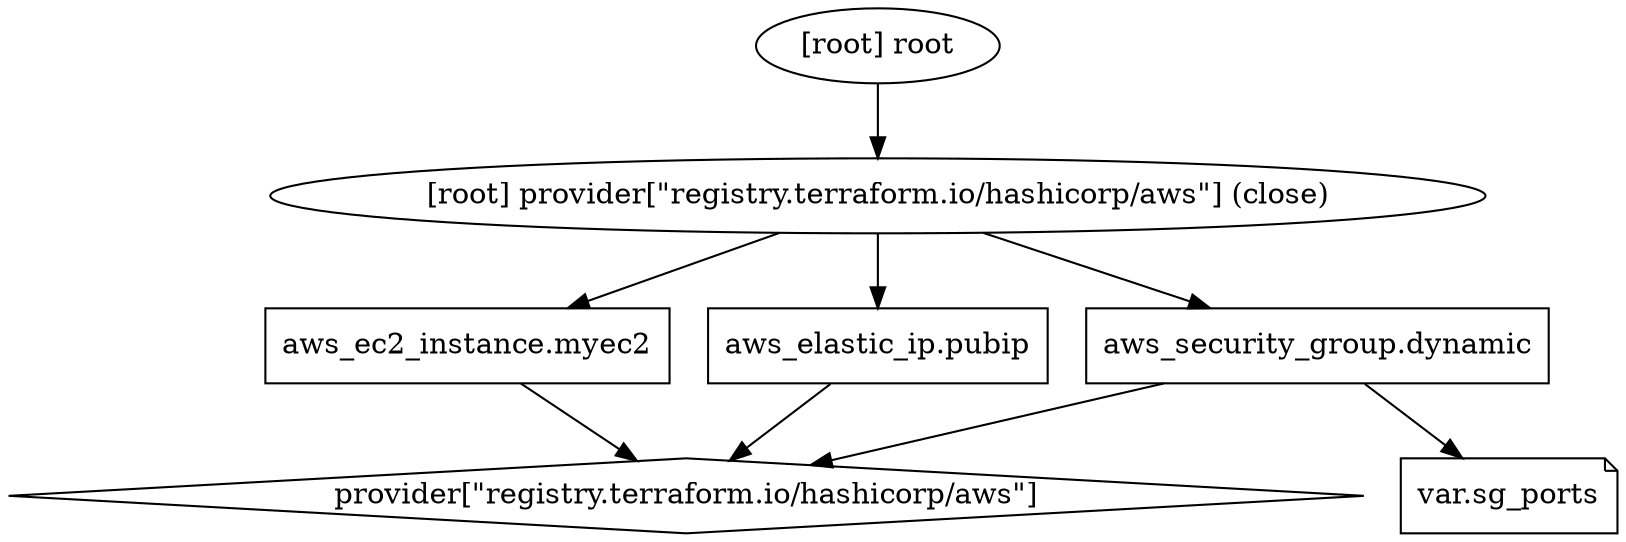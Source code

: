 digraph {
	compound = "true"
	newrank = "true"
	subgraph "root" {
		"[root] aws_ec2_instance.myec2 (expand)" [label = "aws_ec2_instance.myec2", shape = "box"]
		"[root] aws_elastic_ip.pubip (expand)" [label = "aws_elastic_ip.pubip", shape = "box"]
		"[root] aws_security_group.dynamic (expand)" [label = "aws_security_group.dynamic", shape = "box"]
		"[root] provider[\"registry.terraform.io/hashicorp/aws\"]" [label = "provider[\"registry.terraform.io/hashicorp/aws\"]", shape = "diamond"]
		"[root] var.sg_ports" [label = "var.sg_ports", shape = "note"]
		"[root] aws_ec2_instance.myec2 (expand)" -> "[root] provider[\"registry.terraform.io/hashicorp/aws\"]"
		"[root] aws_elastic_ip.pubip (expand)" -> "[root] provider[\"registry.terraform.io/hashicorp/aws\"]"
		"[root] aws_security_group.dynamic (expand)" -> "[root] provider[\"registry.terraform.io/hashicorp/aws\"]"
		"[root] aws_security_group.dynamic (expand)" -> "[root] var.sg_ports"
		"[root] provider[\"registry.terraform.io/hashicorp/aws\"] (close)" -> "[root] aws_ec2_instance.myec2 (expand)"
		"[root] provider[\"registry.terraform.io/hashicorp/aws\"] (close)" -> "[root] aws_elastic_ip.pubip (expand)"
		"[root] provider[\"registry.terraform.io/hashicorp/aws\"] (close)" -> "[root] aws_security_group.dynamic (expand)"
		"[root] root" -> "[root] provider[\"registry.terraform.io/hashicorp/aws\"] (close)"
	}
}

